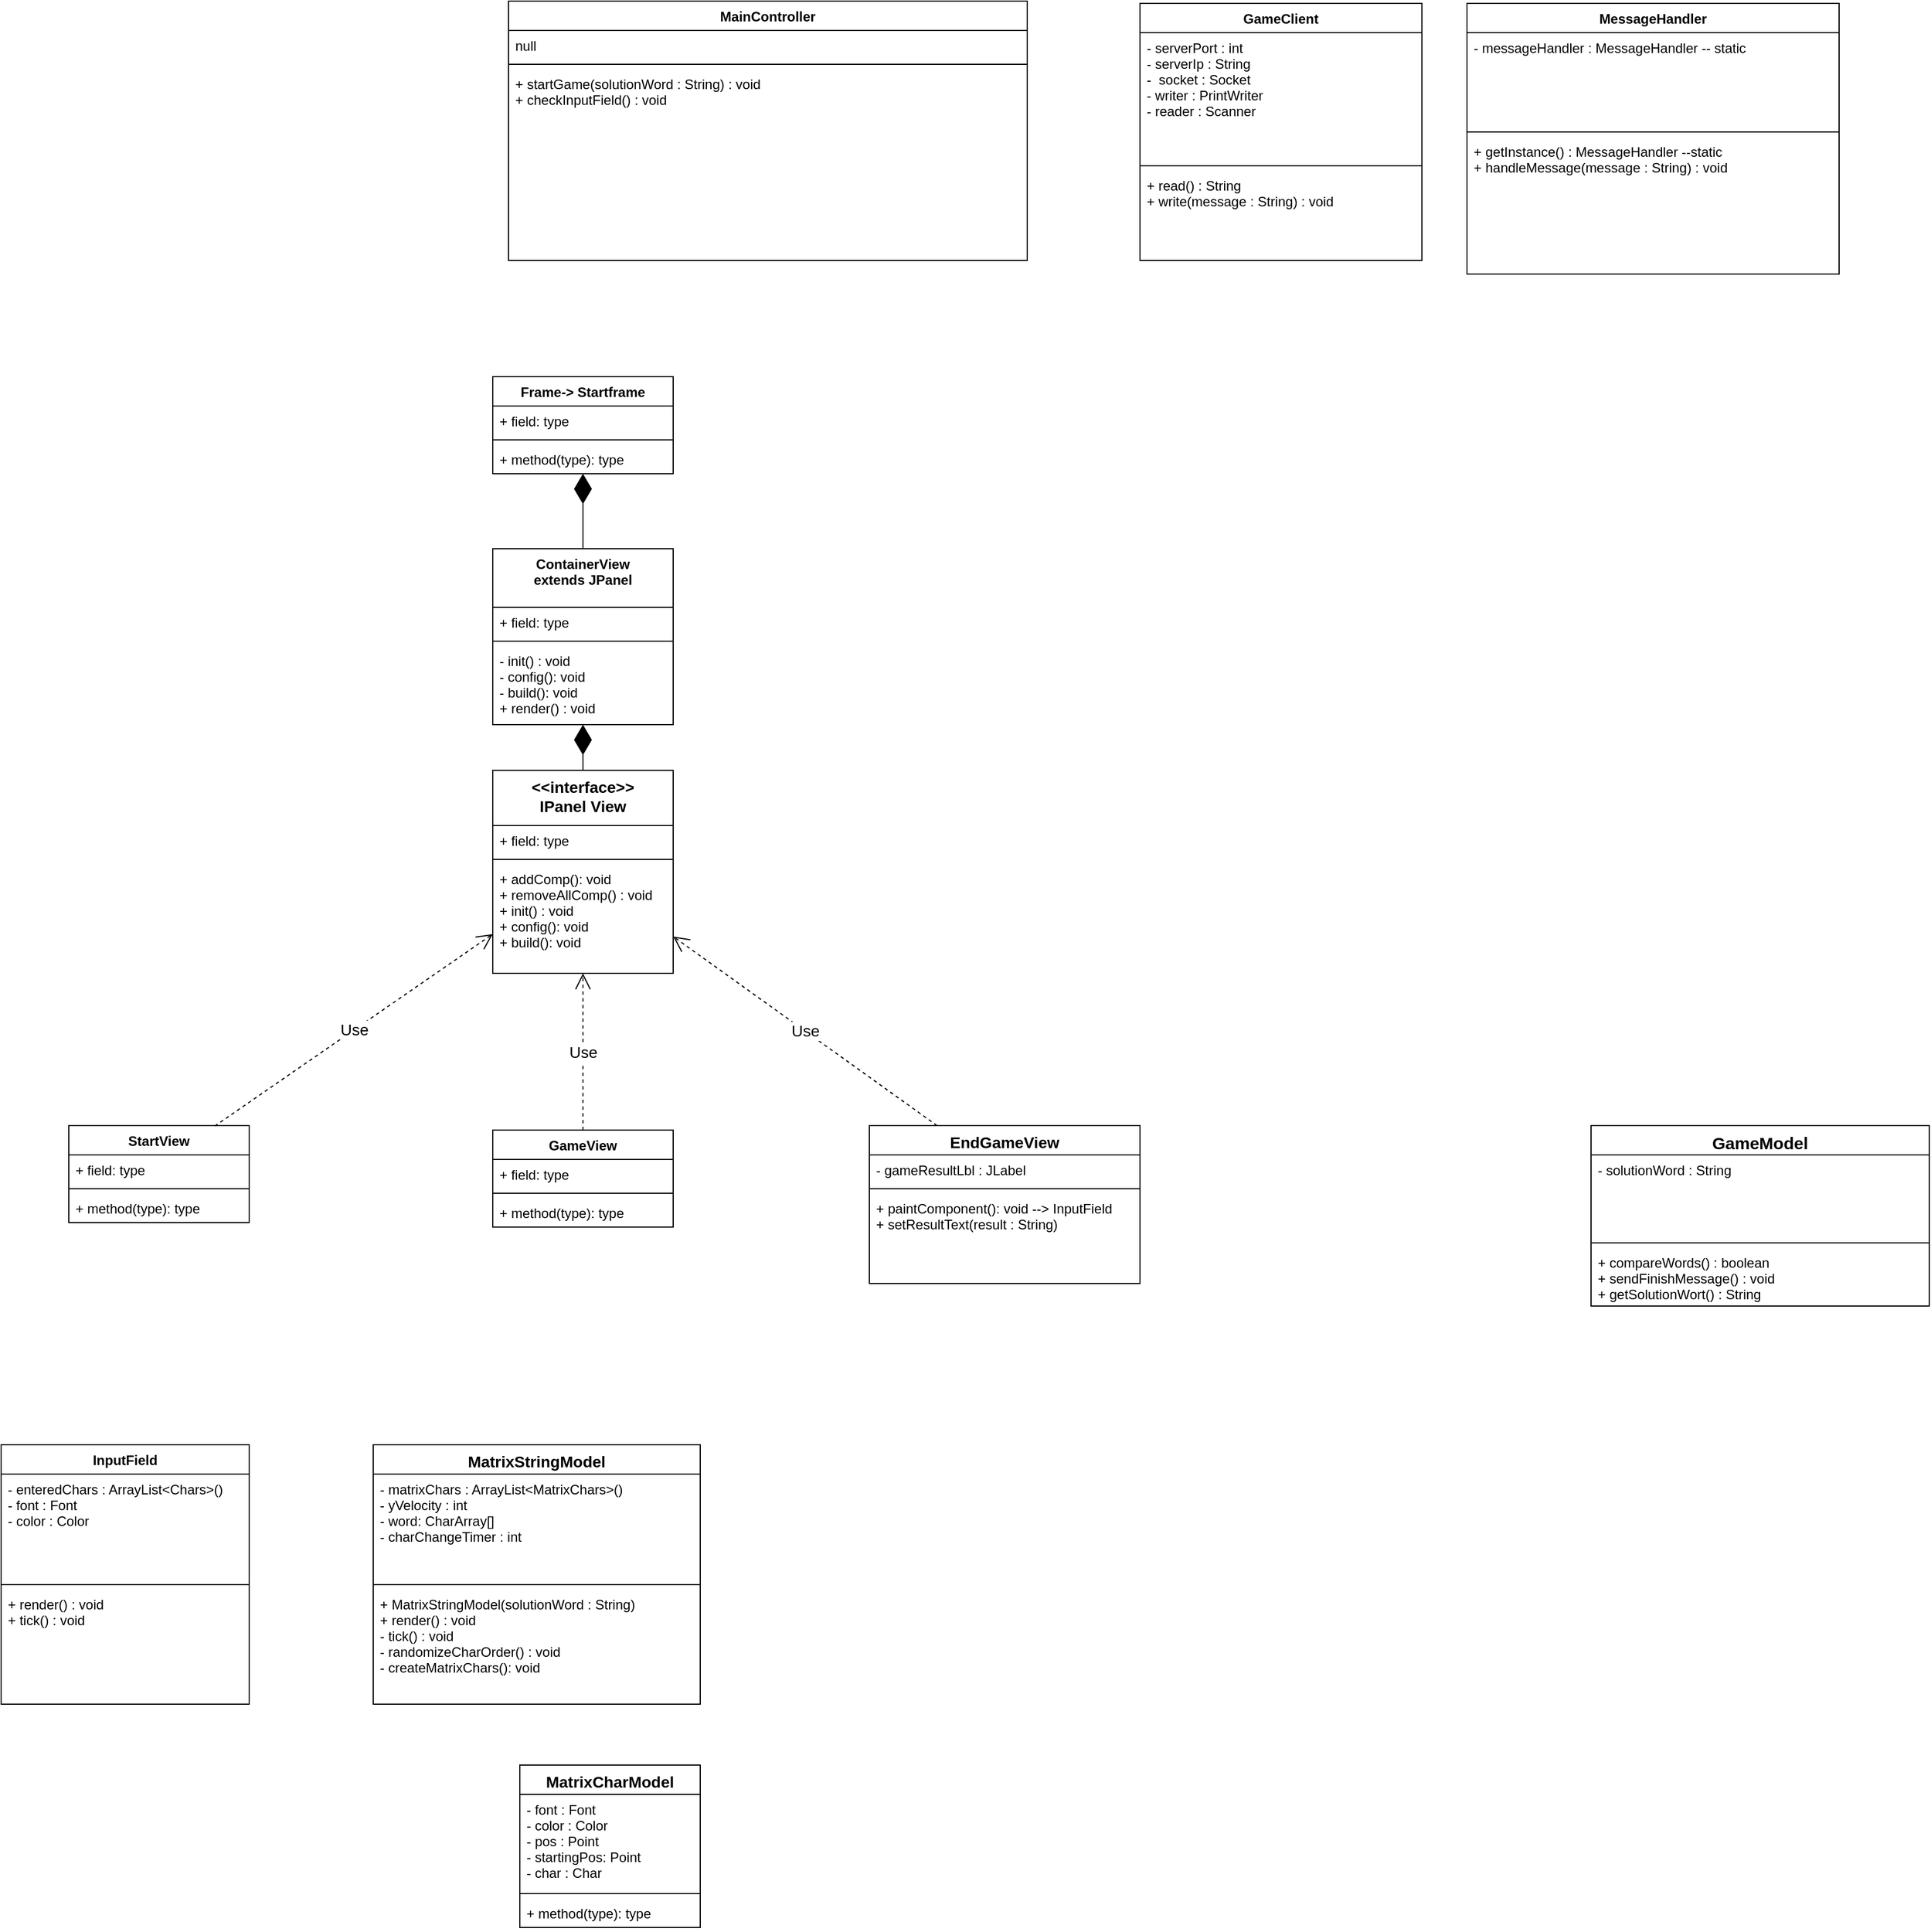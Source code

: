 <mxfile version="10.8.1" type="github"><diagram id="gvln_GfOwAjDpjQAHJHB" name="Page-1"><mxGraphModel dx="2792" dy="1897" grid="1" gridSize="10" guides="1" tooltips="1" connect="1" arrows="1" fold="1" page="1" pageScale="1" pageWidth="827" pageHeight="1169" math="0" shadow="0"><root><mxCell id="0"/><mxCell id="1" parent="0"/><mxCell id="_FgZlx5wnZEFWWw3DPlI-1" value="GameModel&#10;&#10;" style="swimlane;fontStyle=1;align=center;verticalAlign=top;childLayout=stackLayout;horizontal=1;startSize=26;horizontalStack=0;resizeParent=1;resizeParentMax=0;resizeLast=0;collapsible=1;marginBottom=0;fontSize=15;" parent="1" vertex="1"><mxGeometry x="480" y="237" width="300" height="160" as="geometry"><mxRectangle x="480" y="237" width="110" height="26" as="alternateBounds"/></mxGeometry></mxCell><mxCell id="_FgZlx5wnZEFWWw3DPlI-2" value="- solutionWord : String&#10;" style="text;strokeColor=none;fillColor=none;align=left;verticalAlign=top;spacingLeft=4;spacingRight=4;overflow=hidden;rotatable=0;points=[[0,0.5],[1,0.5]];portConstraint=eastwest;" parent="_FgZlx5wnZEFWWw3DPlI-1" vertex="1"><mxGeometry y="26" width="300" height="74" as="geometry"/></mxCell><mxCell id="_FgZlx5wnZEFWWw3DPlI-3" value="" style="line;strokeWidth=1;fillColor=none;align=left;verticalAlign=middle;spacingTop=-1;spacingLeft=3;spacingRight=3;rotatable=0;labelPosition=right;points=[];portConstraint=eastwest;" parent="_FgZlx5wnZEFWWw3DPlI-1" vertex="1"><mxGeometry y="100" width="300" height="8" as="geometry"/></mxCell><mxCell id="_FgZlx5wnZEFWWw3DPlI-4" value="+ compareWords() : boolean&#10;+ sendFinishMessage() : void&#10;+ getSolutionWort() : String" style="text;strokeColor=none;fillColor=none;align=left;verticalAlign=top;spacingLeft=4;spacingRight=4;overflow=hidden;rotatable=0;points=[[0,0.5],[1,0.5]];portConstraint=eastwest;" parent="_FgZlx5wnZEFWWw3DPlI-1" vertex="1"><mxGeometry y="108" width="300" height="52" as="geometry"/></mxCell><mxCell id="_FgZlx5wnZEFWWw3DPlI-9" value="MatrixStringModel&#10;&#10;" style="swimlane;fontStyle=1;align=center;verticalAlign=top;childLayout=stackLayout;horizontal=1;startSize=26;horizontalStack=0;resizeParent=1;resizeParentMax=0;resizeLast=0;collapsible=1;marginBottom=0;labelBackgroundColor=none;fontSize=14;" parent="1" vertex="1"><mxGeometry x="-600" y="520" width="290" height="230" as="geometry"/></mxCell><mxCell id="_FgZlx5wnZEFWWw3DPlI-10" value="- matrixChars : ArrayList&lt;MatrixChars&gt;()&#10;- yVelocity : int&#10;- word: CharArray[]&#10;- charChangeTimer : int&#10;&#10;" style="text;strokeColor=none;fillColor=none;align=left;verticalAlign=top;spacingLeft=4;spacingRight=4;overflow=hidden;rotatable=0;points=[[0,0.5],[1,0.5]];portConstraint=eastwest;" parent="_FgZlx5wnZEFWWw3DPlI-9" vertex="1"><mxGeometry y="26" width="290" height="94" as="geometry"/></mxCell><mxCell id="_FgZlx5wnZEFWWw3DPlI-11" value="" style="line;strokeWidth=1;fillColor=none;align=left;verticalAlign=middle;spacingTop=-1;spacingLeft=3;spacingRight=3;rotatable=0;labelPosition=right;points=[];portConstraint=eastwest;" parent="_FgZlx5wnZEFWWw3DPlI-9" vertex="1"><mxGeometry y="120" width="290" height="8" as="geometry"/></mxCell><mxCell id="_FgZlx5wnZEFWWw3DPlI-12" value="+ MatrixStringModel(solutionWord : String) &#10;+ render() : void&#10;- tick() : void&#10;- randomizeCharOrder() : void &#10;- createMatrixChars(): void&#10;" style="text;strokeColor=none;fillColor=none;align=left;verticalAlign=top;spacingLeft=4;spacingRight=4;overflow=hidden;rotatable=0;points=[[0,0.5],[1,0.5]];portConstraint=eastwest;" parent="_FgZlx5wnZEFWWw3DPlI-9" vertex="1"><mxGeometry y="128" width="290" height="102" as="geometry"/></mxCell><mxCell id="_FgZlx5wnZEFWWw3DPlI-14" value="MatrixCharModel&#10;&#10;" style="swimlane;fontStyle=1;align=center;verticalAlign=top;childLayout=stackLayout;horizontal=1;startSize=26;horizontalStack=0;resizeParent=1;resizeParentMax=0;resizeLast=0;collapsible=1;marginBottom=0;labelBackgroundColor=none;fontSize=14;" parent="1" vertex="1"><mxGeometry x="-470" y="804" width="160" height="144" as="geometry"/></mxCell><mxCell id="_FgZlx5wnZEFWWw3DPlI-15" value="- font : Font&#10;- color : Color&#10;- pos : Point&#10;- startingPos: Point&#10;- char : Char" style="text;strokeColor=none;fillColor=none;align=left;verticalAlign=top;spacingLeft=4;spacingRight=4;overflow=hidden;rotatable=0;points=[[0,0.5],[1,0.5]];portConstraint=eastwest;" parent="_FgZlx5wnZEFWWw3DPlI-14" vertex="1"><mxGeometry y="26" width="160" height="84" as="geometry"/></mxCell><mxCell id="_FgZlx5wnZEFWWw3DPlI-16" value="" style="line;strokeWidth=1;fillColor=none;align=left;verticalAlign=middle;spacingTop=-1;spacingLeft=3;spacingRight=3;rotatable=0;labelPosition=right;points=[];portConstraint=eastwest;" parent="_FgZlx5wnZEFWWw3DPlI-14" vertex="1"><mxGeometry y="110" width="160" height="8" as="geometry"/></mxCell><mxCell id="_FgZlx5wnZEFWWw3DPlI-17" value="+ method(type): type" style="text;strokeColor=none;fillColor=none;align=left;verticalAlign=top;spacingLeft=4;spacingRight=4;overflow=hidden;rotatable=0;points=[[0,0.5],[1,0.5]];portConstraint=eastwest;" parent="_FgZlx5wnZEFWWw3DPlI-14" vertex="1"><mxGeometry y="118" width="160" height="26" as="geometry"/></mxCell><mxCell id="_FgZlx5wnZEFWWw3DPlI-49" value="ContainerView&#10;extends JPanel&#10;&#10;" style="swimlane;fontStyle=1;align=center;verticalAlign=top;childLayout=stackLayout;horizontal=1;startSize=52;horizontalStack=0;resizeParent=1;resizeParentMax=0;resizeLast=0;collapsible=1;marginBottom=0;" parent="1" vertex="1"><mxGeometry x="-494" y="-274.5" width="160" height="156" as="geometry"/></mxCell><mxCell id="_FgZlx5wnZEFWWw3DPlI-50" value="+ field: type" style="text;strokeColor=none;fillColor=none;align=left;verticalAlign=top;spacingLeft=4;spacingRight=4;overflow=hidden;rotatable=0;points=[[0,0.5],[1,0.5]];portConstraint=eastwest;" parent="_FgZlx5wnZEFWWw3DPlI-49" vertex="1"><mxGeometry y="52" width="160" height="26" as="geometry"/></mxCell><mxCell id="_FgZlx5wnZEFWWw3DPlI-51" value="" style="line;strokeWidth=1;fillColor=none;align=left;verticalAlign=middle;spacingTop=-1;spacingLeft=3;spacingRight=3;rotatable=0;labelPosition=right;points=[];portConstraint=eastwest;" parent="_FgZlx5wnZEFWWw3DPlI-49" vertex="1"><mxGeometry y="78" width="160" height="8" as="geometry"/></mxCell><mxCell id="_FgZlx5wnZEFWWw3DPlI-52" value="- init() : void&#10;- config(): void&#10;- build(): void&#10;+ render() : void&#10;" style="text;strokeColor=none;fillColor=none;align=left;verticalAlign=top;spacingLeft=4;spacingRight=4;overflow=hidden;rotatable=0;points=[[0,0.5],[1,0.5]];portConstraint=eastwest;" parent="_FgZlx5wnZEFWWw3DPlI-49" vertex="1"><mxGeometry y="86" width="160" height="70" as="geometry"/></mxCell><mxCell id="_FgZlx5wnZEFWWw3DPlI-53" value="Frame-&gt; Startframe&#10;&#10;" style="swimlane;fontStyle=1;align=center;verticalAlign=top;childLayout=stackLayout;horizontal=1;startSize=26;horizontalStack=0;resizeParent=1;resizeParentMax=0;resizeLast=0;collapsible=1;marginBottom=0;" parent="1" vertex="1"><mxGeometry x="-494" y="-427" width="160" height="86" as="geometry"/></mxCell><mxCell id="_FgZlx5wnZEFWWw3DPlI-54" value="+ field: type" style="text;strokeColor=none;fillColor=none;align=left;verticalAlign=top;spacingLeft=4;spacingRight=4;overflow=hidden;rotatable=0;points=[[0,0.5],[1,0.5]];portConstraint=eastwest;" parent="_FgZlx5wnZEFWWw3DPlI-53" vertex="1"><mxGeometry y="26" width="160" height="26" as="geometry"/></mxCell><mxCell id="_FgZlx5wnZEFWWw3DPlI-55" value="" style="line;strokeWidth=1;fillColor=none;align=left;verticalAlign=middle;spacingTop=-1;spacingLeft=3;spacingRight=3;rotatable=0;labelPosition=right;points=[];portConstraint=eastwest;" parent="_FgZlx5wnZEFWWw3DPlI-53" vertex="1"><mxGeometry y="52" width="160" height="8" as="geometry"/></mxCell><mxCell id="_FgZlx5wnZEFWWw3DPlI-56" value="+ method(type): type" style="text;strokeColor=none;fillColor=none;align=left;verticalAlign=top;spacingLeft=4;spacingRight=4;overflow=hidden;rotatable=0;points=[[0,0.5],[1,0.5]];portConstraint=eastwest;" parent="_FgZlx5wnZEFWWw3DPlI-53" vertex="1"><mxGeometry y="60" width="160" height="26" as="geometry"/></mxCell><mxCell id="_FgZlx5wnZEFWWw3DPlI-61" value="StartView&#10;&#10;" style="swimlane;fontStyle=1;align=center;verticalAlign=top;childLayout=stackLayout;horizontal=1;startSize=26;horizontalStack=0;resizeParent=1;resizeParentMax=0;resizeLast=0;collapsible=1;marginBottom=0;" parent="1" vertex="1"><mxGeometry x="-870" y="237" width="160" height="86" as="geometry"/></mxCell><mxCell id="_FgZlx5wnZEFWWw3DPlI-62" value="+ field: type" style="text;strokeColor=none;fillColor=none;align=left;verticalAlign=top;spacingLeft=4;spacingRight=4;overflow=hidden;rotatable=0;points=[[0,0.5],[1,0.5]];portConstraint=eastwest;" parent="_FgZlx5wnZEFWWw3DPlI-61" vertex="1"><mxGeometry y="26" width="160" height="26" as="geometry"/></mxCell><mxCell id="_FgZlx5wnZEFWWw3DPlI-63" value="" style="line;strokeWidth=1;fillColor=none;align=left;verticalAlign=middle;spacingTop=-1;spacingLeft=3;spacingRight=3;rotatable=0;labelPosition=right;points=[];portConstraint=eastwest;" parent="_FgZlx5wnZEFWWw3DPlI-61" vertex="1"><mxGeometry y="52" width="160" height="8" as="geometry"/></mxCell><mxCell id="_FgZlx5wnZEFWWw3DPlI-64" value="+ method(type): type" style="text;strokeColor=none;fillColor=none;align=left;verticalAlign=top;spacingLeft=4;spacingRight=4;overflow=hidden;rotatable=0;points=[[0,0.5],[1,0.5]];portConstraint=eastwest;" parent="_FgZlx5wnZEFWWw3DPlI-61" vertex="1"><mxGeometry y="60" width="160" height="26" as="geometry"/></mxCell><mxCell id="_FgZlx5wnZEFWWw3DPlI-69" value="GameView&#10;&#10;" style="swimlane;fontStyle=1;align=center;verticalAlign=top;childLayout=stackLayout;horizontal=1;startSize=26;horizontalStack=0;resizeParent=1;resizeParentMax=0;resizeLast=0;collapsible=1;marginBottom=0;" parent="1" vertex="1"><mxGeometry x="-494" y="241" width="160" height="86" as="geometry"/></mxCell><mxCell id="_FgZlx5wnZEFWWw3DPlI-70" value="+ field: type" style="text;strokeColor=none;fillColor=none;align=left;verticalAlign=top;spacingLeft=4;spacingRight=4;overflow=hidden;rotatable=0;points=[[0,0.5],[1,0.5]];portConstraint=eastwest;" parent="_FgZlx5wnZEFWWw3DPlI-69" vertex="1"><mxGeometry y="26" width="160" height="26" as="geometry"/></mxCell><mxCell id="_FgZlx5wnZEFWWw3DPlI-71" value="" style="line;strokeWidth=1;fillColor=none;align=left;verticalAlign=middle;spacingTop=-1;spacingLeft=3;spacingRight=3;rotatable=0;labelPosition=right;points=[];portConstraint=eastwest;" parent="_FgZlx5wnZEFWWw3DPlI-69" vertex="1"><mxGeometry y="52" width="160" height="8" as="geometry"/></mxCell><mxCell id="_FgZlx5wnZEFWWw3DPlI-72" value="+ method(type): type" style="text;strokeColor=none;fillColor=none;align=left;verticalAlign=top;spacingLeft=4;spacingRight=4;overflow=hidden;rotatable=0;points=[[0,0.5],[1,0.5]];portConstraint=eastwest;" parent="_FgZlx5wnZEFWWw3DPlI-69" vertex="1"><mxGeometry y="60" width="160" height="26" as="geometry"/></mxCell><mxCell id="_FgZlx5wnZEFWWw3DPlI-73" value="&lt;&lt;interface&gt;&gt;&#10;IPanel View&#10;&#10;" style="swimlane;fontStyle=1;align=center;verticalAlign=top;childLayout=stackLayout;horizontal=1;startSize=49;horizontalStack=0;resizeParent=1;resizeParentMax=0;resizeLast=0;collapsible=1;marginBottom=0;fontSize=14;" parent="1" vertex="1"><mxGeometry x="-494" y="-78" width="160" height="180" as="geometry"/></mxCell><mxCell id="_FgZlx5wnZEFWWw3DPlI-74" value="+ field: type" style="text;strokeColor=none;fillColor=none;align=left;verticalAlign=top;spacingLeft=4;spacingRight=4;overflow=hidden;rotatable=0;points=[[0,0.5],[1,0.5]];portConstraint=eastwest;" parent="_FgZlx5wnZEFWWw3DPlI-73" vertex="1"><mxGeometry y="49" width="160" height="26" as="geometry"/></mxCell><mxCell id="_FgZlx5wnZEFWWw3DPlI-75" value="" style="line;strokeWidth=1;fillColor=none;align=left;verticalAlign=middle;spacingTop=-1;spacingLeft=3;spacingRight=3;rotatable=0;labelPosition=right;points=[];portConstraint=eastwest;" parent="_FgZlx5wnZEFWWw3DPlI-73" vertex="1"><mxGeometry y="75" width="160" height="8" as="geometry"/></mxCell><mxCell id="_FgZlx5wnZEFWWw3DPlI-76" value="+ addComp(): void&#10;+ removeAllComp() : void&#10;+ init() : void&#10;+ config(): void&#10;+ build(): void" style="text;strokeColor=none;fillColor=none;align=left;verticalAlign=top;spacingLeft=4;spacingRight=4;overflow=hidden;rotatable=0;points=[[0,0.5],[1,0.5]];portConstraint=eastwest;" parent="_FgZlx5wnZEFWWw3DPlI-73" vertex="1"><mxGeometry y="83" width="160" height="97" as="geometry"/></mxCell><mxCell id="_FgZlx5wnZEFWWw3DPlI-77" value="Use" style="endArrow=open;endSize=12;dashed=1;html=1;fontSize=14;exitX=0.809;exitY=0.005;exitDx=0;exitDy=0;exitPerimeter=0;" parent="1" source="_FgZlx5wnZEFWWw3DPlI-61" target="_FgZlx5wnZEFWWw3DPlI-73" edge="1"><mxGeometry width="160" relative="1" as="geometry"><mxPoint x="-470" y="200" as="sourcePoint"/><mxPoint x="-310" y="200" as="targetPoint"/></mxGeometry></mxCell><mxCell id="_FgZlx5wnZEFWWw3DPlI-78" value="Use" style="endArrow=open;endSize=12;dashed=1;html=1;fontSize=14;exitX=0.5;exitY=0;exitDx=0;exitDy=0;" parent="1" source="_FgZlx5wnZEFWWw3DPlI-69" target="_FgZlx5wnZEFWWw3DPlI-73" edge="1"><mxGeometry width="160" relative="1" as="geometry"><mxPoint x="-120" y="170" as="sourcePoint"/><mxPoint x="40" y="170" as="targetPoint"/></mxGeometry></mxCell><mxCell id="_FgZlx5wnZEFWWw3DPlI-81" value="" style="endArrow=diamondThin;endFill=1;endSize=24;html=1;fontSize=14;exitX=0.5;exitY=0;exitDx=0;exitDy=0;" parent="1" source="_FgZlx5wnZEFWWw3DPlI-73" target="_FgZlx5wnZEFWWw3DPlI-49" edge="1"><mxGeometry width="160" relative="1" as="geometry"><mxPoint x="-700" as="sourcePoint"/><mxPoint x="-430" y="-10" as="targetPoint"/></mxGeometry></mxCell><mxCell id="_FgZlx5wnZEFWWw3DPlI-82" value="" style="endArrow=diamondThin;endFill=1;endSize=24;html=1;fontSize=14;exitX=0.5;exitY=0;exitDx=0;exitDy=0;" parent="1" source="_FgZlx5wnZEFWWw3DPlI-49" target="_FgZlx5wnZEFWWw3DPlI-53" edge="1"><mxGeometry width="160" relative="1" as="geometry"><mxPoint x="-480" y="-170" as="sourcePoint"/><mxPoint x="-320" y="-170" as="targetPoint"/></mxGeometry></mxCell><mxCell id="_FgZlx5wnZEFWWw3DPlI-83" value="EndGameView&#10;&#10;" style="swimlane;fontStyle=1;align=center;verticalAlign=top;childLayout=stackLayout;horizontal=1;startSize=26;horizontalStack=0;resizeParent=1;resizeParentMax=0;resizeLast=0;collapsible=1;marginBottom=0;labelBackgroundColor=none;fontSize=14;" parent="1" vertex="1"><mxGeometry x="-160" y="237" width="240" height="140" as="geometry"/></mxCell><mxCell id="_FgZlx5wnZEFWWw3DPlI-84" value="- gameResultLbl : JLabel&#10;" style="text;strokeColor=none;fillColor=none;align=left;verticalAlign=top;spacingLeft=4;spacingRight=4;overflow=hidden;rotatable=0;points=[[0,0.5],[1,0.5]];portConstraint=eastwest;" parent="_FgZlx5wnZEFWWw3DPlI-83" vertex="1"><mxGeometry y="26" width="240" height="26" as="geometry"/></mxCell><mxCell id="_FgZlx5wnZEFWWw3DPlI-85" value="" style="line;strokeWidth=1;fillColor=none;align=left;verticalAlign=middle;spacingTop=-1;spacingLeft=3;spacingRight=3;rotatable=0;labelPosition=right;points=[];portConstraint=eastwest;" parent="_FgZlx5wnZEFWWw3DPlI-83" vertex="1"><mxGeometry y="52" width="240" height="8" as="geometry"/></mxCell><mxCell id="_FgZlx5wnZEFWWw3DPlI-86" value="+ paintComponent(): void --&gt; InputField&#10;+ setResultText(result : String)&#10;" style="text;strokeColor=none;fillColor=none;align=left;verticalAlign=top;spacingLeft=4;spacingRight=4;overflow=hidden;rotatable=0;points=[[0,0.5],[1,0.5]];portConstraint=eastwest;" parent="_FgZlx5wnZEFWWw3DPlI-83" vertex="1"><mxGeometry y="60" width="240" height="80" as="geometry"/></mxCell><mxCell id="_FgZlx5wnZEFWWw3DPlI-91" value="Use" style="endArrow=open;endSize=12;dashed=1;html=1;fontSize=14;exitX=0.25;exitY=0;exitDx=0;exitDy=0;" parent="1" source="_FgZlx5wnZEFWWw3DPlI-83" target="_FgZlx5wnZEFWWw3DPlI-73" edge="1"><mxGeometry width="160" relative="1" as="geometry"><mxPoint x="30" y="180" as="sourcePoint"/><mxPoint x="190" y="180" as="targetPoint"/></mxGeometry></mxCell><mxCell id="_FgZlx5wnZEFWWw3DPlI-93" value="MainController" style="swimlane;fontStyle=1;align=center;verticalAlign=top;childLayout=stackLayout;horizontal=1;startSize=26;horizontalStack=0;resizeParent=1;resizeParentMax=0;resizeLast=0;collapsible=1;marginBottom=0;" parent="1" vertex="1"><mxGeometry x="-480" y="-760" width="460" height="230" as="geometry"/></mxCell><mxCell id="_FgZlx5wnZEFWWw3DPlI-94" value="null" style="text;strokeColor=none;fillColor=none;align=left;verticalAlign=top;spacingLeft=4;spacingRight=4;overflow=hidden;rotatable=0;points=[[0,0.5],[1,0.5]];portConstraint=eastwest;" parent="_FgZlx5wnZEFWWw3DPlI-93" vertex="1"><mxGeometry y="26" width="460" height="26" as="geometry"/></mxCell><mxCell id="_FgZlx5wnZEFWWw3DPlI-95" value="" style="line;strokeWidth=1;fillColor=none;align=left;verticalAlign=middle;spacingTop=-1;spacingLeft=3;spacingRight=3;rotatable=0;labelPosition=right;points=[];portConstraint=eastwest;" parent="_FgZlx5wnZEFWWw3DPlI-93" vertex="1"><mxGeometry y="52" width="460" height="8" as="geometry"/></mxCell><mxCell id="_FgZlx5wnZEFWWw3DPlI-96" value="+ startGame(solutionWord : String) : void&#10;+ checkInputField() : void&#10;" style="text;strokeColor=none;fillColor=none;align=left;verticalAlign=top;spacingLeft=4;spacingRight=4;overflow=hidden;rotatable=0;points=[[0,0.5],[1,0.5]];portConstraint=eastwest;" parent="_FgZlx5wnZEFWWw3DPlI-93" vertex="1"><mxGeometry y="60" width="460" height="170" as="geometry"/></mxCell><mxCell id="_FgZlx5wnZEFWWw3DPlI-97" value="GameClient&#10;" style="swimlane;fontStyle=1;align=center;verticalAlign=top;childLayout=stackLayout;horizontal=1;startSize=26;horizontalStack=0;resizeParent=1;resizeParentMax=0;resizeLast=0;collapsible=1;marginBottom=0;" parent="1" vertex="1"><mxGeometry x="80" y="-758" width="250" height="228" as="geometry"/></mxCell><mxCell id="_FgZlx5wnZEFWWw3DPlI-98" value="- serverPort : int&#10;- serverIp : String&#10;-  socket : Socket&#10;- writer : PrintWriter&#10;- reader : Scanner&#10;" style="text;strokeColor=none;fillColor=none;align=left;verticalAlign=top;spacingLeft=4;spacingRight=4;overflow=hidden;rotatable=0;points=[[0,0.5],[1,0.5]];portConstraint=eastwest;" parent="_FgZlx5wnZEFWWw3DPlI-97" vertex="1"><mxGeometry y="26" width="250" height="114" as="geometry"/></mxCell><mxCell id="_FgZlx5wnZEFWWw3DPlI-99" value="" style="line;strokeWidth=1;fillColor=none;align=left;verticalAlign=middle;spacingTop=-1;spacingLeft=3;spacingRight=3;rotatable=0;labelPosition=right;points=[];portConstraint=eastwest;" parent="_FgZlx5wnZEFWWw3DPlI-97" vertex="1"><mxGeometry y="140" width="250" height="8" as="geometry"/></mxCell><mxCell id="_FgZlx5wnZEFWWw3DPlI-100" value="+ read() : String&#10;+ write(message : String) : void&#10;" style="text;strokeColor=none;fillColor=none;align=left;verticalAlign=top;spacingLeft=4;spacingRight=4;overflow=hidden;rotatable=0;points=[[0,0.5],[1,0.5]];portConstraint=eastwest;" parent="_FgZlx5wnZEFWWw3DPlI-97" vertex="1"><mxGeometry y="148" width="250" height="80" as="geometry"/></mxCell><mxCell id="_FgZlx5wnZEFWWw3DPlI-101" value="MessageHandler" style="swimlane;fontStyle=1;align=center;verticalAlign=top;childLayout=stackLayout;horizontal=1;startSize=26;horizontalStack=0;resizeParent=1;resizeParentMax=0;resizeLast=0;collapsible=1;marginBottom=0;" parent="1" vertex="1"><mxGeometry x="370" y="-758" width="330" height="240" as="geometry"/></mxCell><mxCell id="_FgZlx5wnZEFWWw3DPlI-102" value="- messageHandler : MessageHandler -- static" style="text;strokeColor=none;fillColor=none;align=left;verticalAlign=top;spacingLeft=4;spacingRight=4;overflow=hidden;rotatable=0;points=[[0,0.5],[1,0.5]];portConstraint=eastwest;fontStyle=0" parent="_FgZlx5wnZEFWWw3DPlI-101" vertex="1"><mxGeometry y="26" width="330" height="84" as="geometry"/></mxCell><mxCell id="_FgZlx5wnZEFWWw3DPlI-103" value="" style="line;strokeWidth=1;fillColor=none;align=left;verticalAlign=middle;spacingTop=-1;spacingLeft=3;spacingRight=3;rotatable=0;labelPosition=right;points=[];portConstraint=eastwest;" parent="_FgZlx5wnZEFWWw3DPlI-101" vertex="1"><mxGeometry y="110" width="330" height="8" as="geometry"/></mxCell><mxCell id="_FgZlx5wnZEFWWw3DPlI-104" value="+ getInstance() : MessageHandler --static&#10;+ handleMessage(message : String) : void&#10;" style="text;strokeColor=none;fillColor=none;align=left;verticalAlign=top;spacingLeft=4;spacingRight=4;overflow=hidden;rotatable=0;points=[[0,0.5],[1,0.5]];portConstraint=eastwest;fontStyle=0" parent="_FgZlx5wnZEFWWw3DPlI-101" vertex="1"><mxGeometry y="118" width="330" height="122" as="geometry"/></mxCell><mxCell id="_FgZlx5wnZEFWWw3DPlI-105" value="InputField" style="swimlane;fontStyle=1;align=center;verticalAlign=top;childLayout=stackLayout;horizontal=1;startSize=26;horizontalStack=0;resizeParent=1;resizeParentMax=0;resizeLast=0;collapsible=1;marginBottom=0;" parent="1" vertex="1"><mxGeometry x="-930" y="520" width="220" height="230" as="geometry"/></mxCell><mxCell id="_FgZlx5wnZEFWWw3DPlI-106" value="- enteredChars : ArrayList&lt;Chars&gt;()&#10;- font : Font&#10;- color : Color&#10;" style="text;strokeColor=none;fillColor=none;align=left;verticalAlign=top;spacingLeft=4;spacingRight=4;overflow=hidden;rotatable=0;points=[[0,0.5],[1,0.5]];portConstraint=eastwest;" parent="_FgZlx5wnZEFWWw3DPlI-105" vertex="1"><mxGeometry y="26" width="220" height="94" as="geometry"/></mxCell><mxCell id="_FgZlx5wnZEFWWw3DPlI-107" value="" style="line;strokeWidth=1;fillColor=none;align=left;verticalAlign=middle;spacingTop=-1;spacingLeft=3;spacingRight=3;rotatable=0;labelPosition=right;points=[];portConstraint=eastwest;" parent="_FgZlx5wnZEFWWw3DPlI-105" vertex="1"><mxGeometry y="120" width="220" height="8" as="geometry"/></mxCell><mxCell id="_FgZlx5wnZEFWWw3DPlI-108" value="+ render() : void&#10;+ tick() : void&#10;" style="text;strokeColor=none;fillColor=none;align=left;verticalAlign=top;spacingLeft=4;spacingRight=4;overflow=hidden;rotatable=0;points=[[0,0.5],[1,0.5]];portConstraint=eastwest;" parent="_FgZlx5wnZEFWWw3DPlI-105" vertex="1"><mxGeometry y="128" width="220" height="102" as="geometry"/></mxCell></root></mxGraphModel></diagram></mxfile>